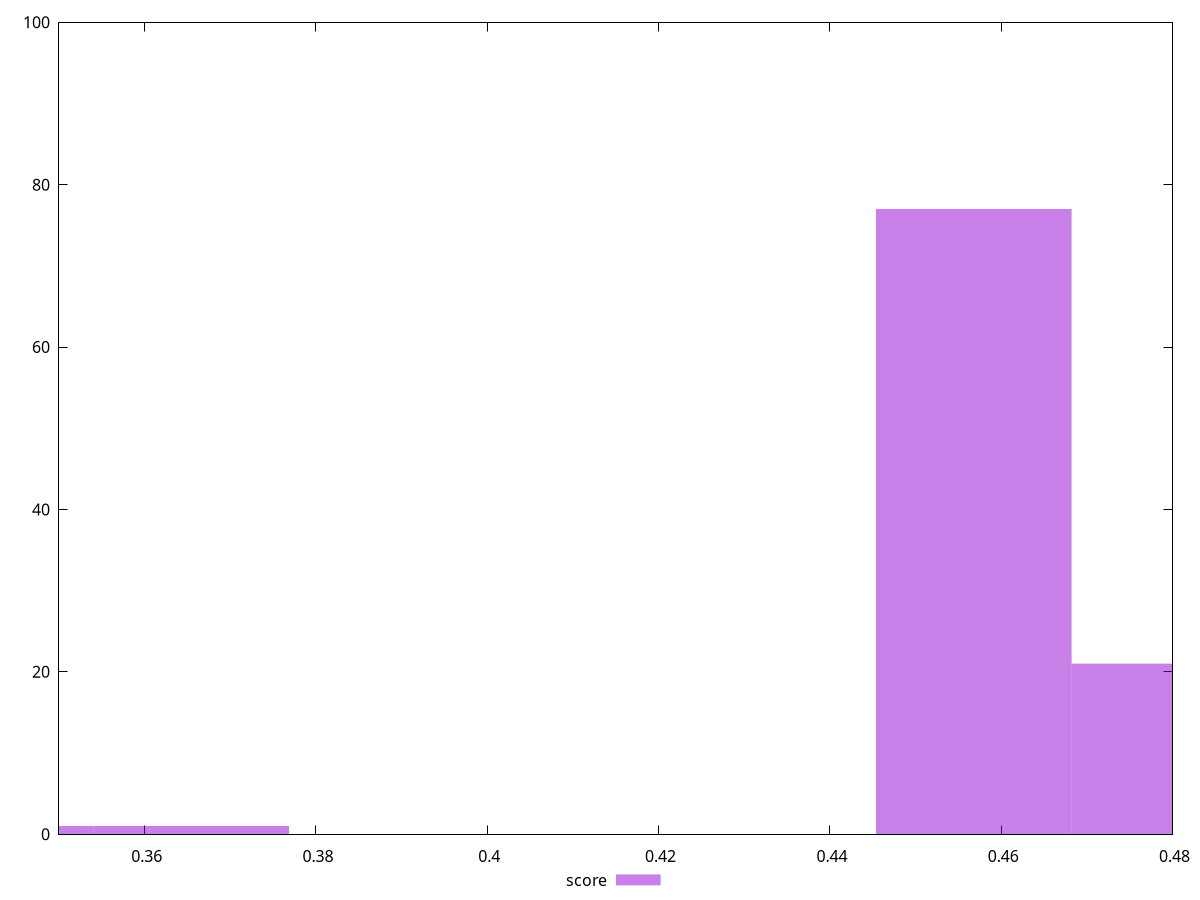 reset

$score <<EOF
0.3654402718081254 1
0.3426002548201175 1
0.4796403567481646 21
0.4568003397601567 77
EOF

set key outside below
set boxwidth 0.022840016988007836
set xrange [0.35:0.48]
set yrange [0:100]
set trange [0:100]
set style fill transparent solid 0.5 noborder
set terminal svg size 640, 490 enhanced background rgb 'white'
set output "reports/report_00032_2021-02-25T10-28-15.087Z/first-cpu-idle/samples/astro/score/histogram.svg"

plot $score title "score" with boxes

reset
